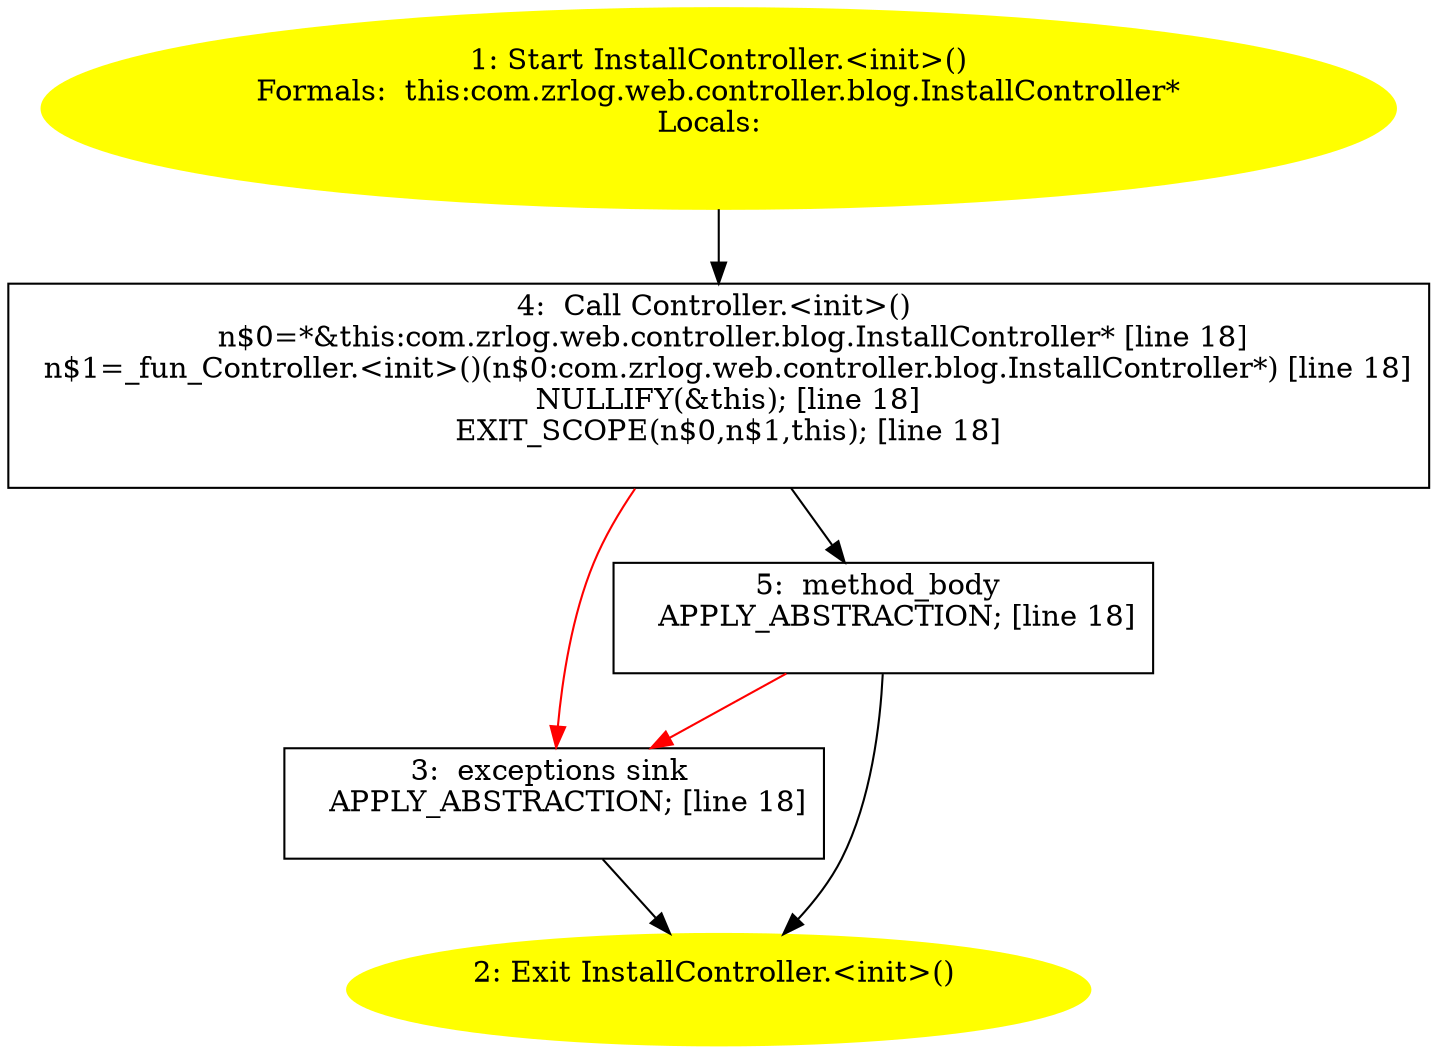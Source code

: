 /* @generated */
digraph cfg {
"com.zrlog.web.controller.blog.InstallController.<init>().413837c20490ecaf846b1888a9e2bc4f_1" [label="1: Start InstallController.<init>()\nFormals:  this:com.zrlog.web.controller.blog.InstallController*\nLocals:  \n  " color=yellow style=filled]
	

	 "com.zrlog.web.controller.blog.InstallController.<init>().413837c20490ecaf846b1888a9e2bc4f_1" -> "com.zrlog.web.controller.blog.InstallController.<init>().413837c20490ecaf846b1888a9e2bc4f_4" ;
"com.zrlog.web.controller.blog.InstallController.<init>().413837c20490ecaf846b1888a9e2bc4f_2" [label="2: Exit InstallController.<init>() \n  " color=yellow style=filled]
	

"com.zrlog.web.controller.blog.InstallController.<init>().413837c20490ecaf846b1888a9e2bc4f_3" [label="3:  exceptions sink \n   APPLY_ABSTRACTION; [line 18]\n " shape="box"]
	

	 "com.zrlog.web.controller.blog.InstallController.<init>().413837c20490ecaf846b1888a9e2bc4f_3" -> "com.zrlog.web.controller.blog.InstallController.<init>().413837c20490ecaf846b1888a9e2bc4f_2" ;
"com.zrlog.web.controller.blog.InstallController.<init>().413837c20490ecaf846b1888a9e2bc4f_4" [label="4:  Call Controller.<init>() \n   n$0=*&this:com.zrlog.web.controller.blog.InstallController* [line 18]\n  n$1=_fun_Controller.<init>()(n$0:com.zrlog.web.controller.blog.InstallController*) [line 18]\n  NULLIFY(&this); [line 18]\n  EXIT_SCOPE(n$0,n$1,this); [line 18]\n " shape="box"]
	

	 "com.zrlog.web.controller.blog.InstallController.<init>().413837c20490ecaf846b1888a9e2bc4f_4" -> "com.zrlog.web.controller.blog.InstallController.<init>().413837c20490ecaf846b1888a9e2bc4f_5" ;
	 "com.zrlog.web.controller.blog.InstallController.<init>().413837c20490ecaf846b1888a9e2bc4f_4" -> "com.zrlog.web.controller.blog.InstallController.<init>().413837c20490ecaf846b1888a9e2bc4f_3" [color="red" ];
"com.zrlog.web.controller.blog.InstallController.<init>().413837c20490ecaf846b1888a9e2bc4f_5" [label="5:  method_body \n   APPLY_ABSTRACTION; [line 18]\n " shape="box"]
	

	 "com.zrlog.web.controller.blog.InstallController.<init>().413837c20490ecaf846b1888a9e2bc4f_5" -> "com.zrlog.web.controller.blog.InstallController.<init>().413837c20490ecaf846b1888a9e2bc4f_2" ;
	 "com.zrlog.web.controller.blog.InstallController.<init>().413837c20490ecaf846b1888a9e2bc4f_5" -> "com.zrlog.web.controller.blog.InstallController.<init>().413837c20490ecaf846b1888a9e2bc4f_3" [color="red" ];
}
